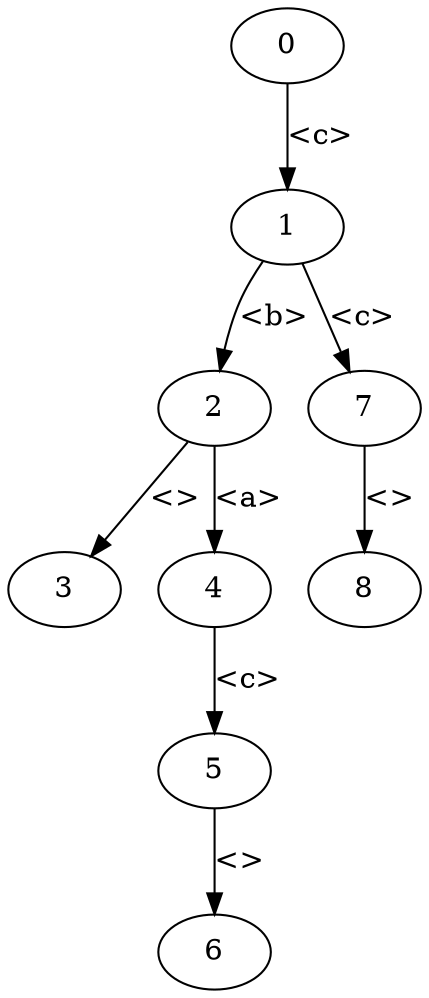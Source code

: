 digraph {
"0" -> "1" [label="<c>"]
"1" -> "2" [label="<b>"]
"1" -> "7" [label="<c>"]
"2" -> "3" [label="<>"]
"2" -> "4" [label="<a>"]
"3"
"4" -> "5" [label="<c>"]
"5" -> "6" [label="<>"]
"6"
"7" -> "8" [label="<>"]
"8"
}
